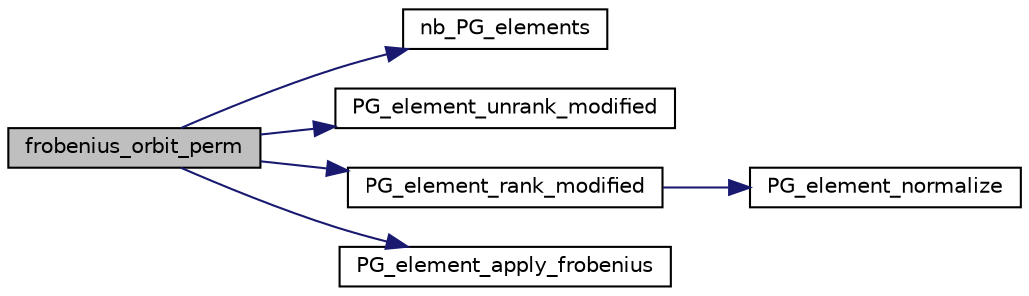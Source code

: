 digraph "frobenius_orbit_perm"
{
  edge [fontname="Helvetica",fontsize="10",labelfontname="Helvetica",labelfontsize="10"];
  node [fontname="Helvetica",fontsize="10",shape=record];
  rankdir="LR";
  Node62 [label="frobenius_orbit_perm",height=0.2,width=0.4,color="black", fillcolor="grey75", style="filled", fontcolor="black"];
  Node62 -> Node63 [color="midnightblue",fontsize="10",style="solid",fontname="Helvetica"];
  Node63 [label="nb_PG_elements",height=0.2,width=0.4,color="black", fillcolor="white", style="filled",URL="$d4/d67/geometry_8h.html#ada56c56cb5c7b39553dc0391f2df1cee"];
  Node62 -> Node64 [color="midnightblue",fontsize="10",style="solid",fontname="Helvetica"];
  Node64 [label="PG_element_unrank_modified",height=0.2,width=0.4,color="black", fillcolor="white", style="filled",URL="$d4/d67/geometry_8h.html#a83ae9b605d496f6a90345303f6efae64"];
  Node62 -> Node65 [color="midnightblue",fontsize="10",style="solid",fontname="Helvetica"];
  Node65 [label="PG_element_rank_modified",height=0.2,width=0.4,color="black", fillcolor="white", style="filled",URL="$d4/d67/geometry_8h.html#a9cd1a8bf5b88a038e33862f6c2c3dd36"];
  Node65 -> Node66 [color="midnightblue",fontsize="10",style="solid",fontname="Helvetica"];
  Node66 [label="PG_element_normalize",height=0.2,width=0.4,color="black", fillcolor="white", style="filled",URL="$df/de4/projective_8_c.html#a5a4c3c1158bad6bab0d786c616bd0996"];
  Node62 -> Node67 [color="midnightblue",fontsize="10",style="solid",fontname="Helvetica"];
  Node67 [label="PG_element_apply_frobenius",height=0.2,width=0.4,color="black", fillcolor="white", style="filled",URL="$d4/d67/geometry_8h.html#a4961a3ed7c7205cd78c1ef21730bec7c"];
}
